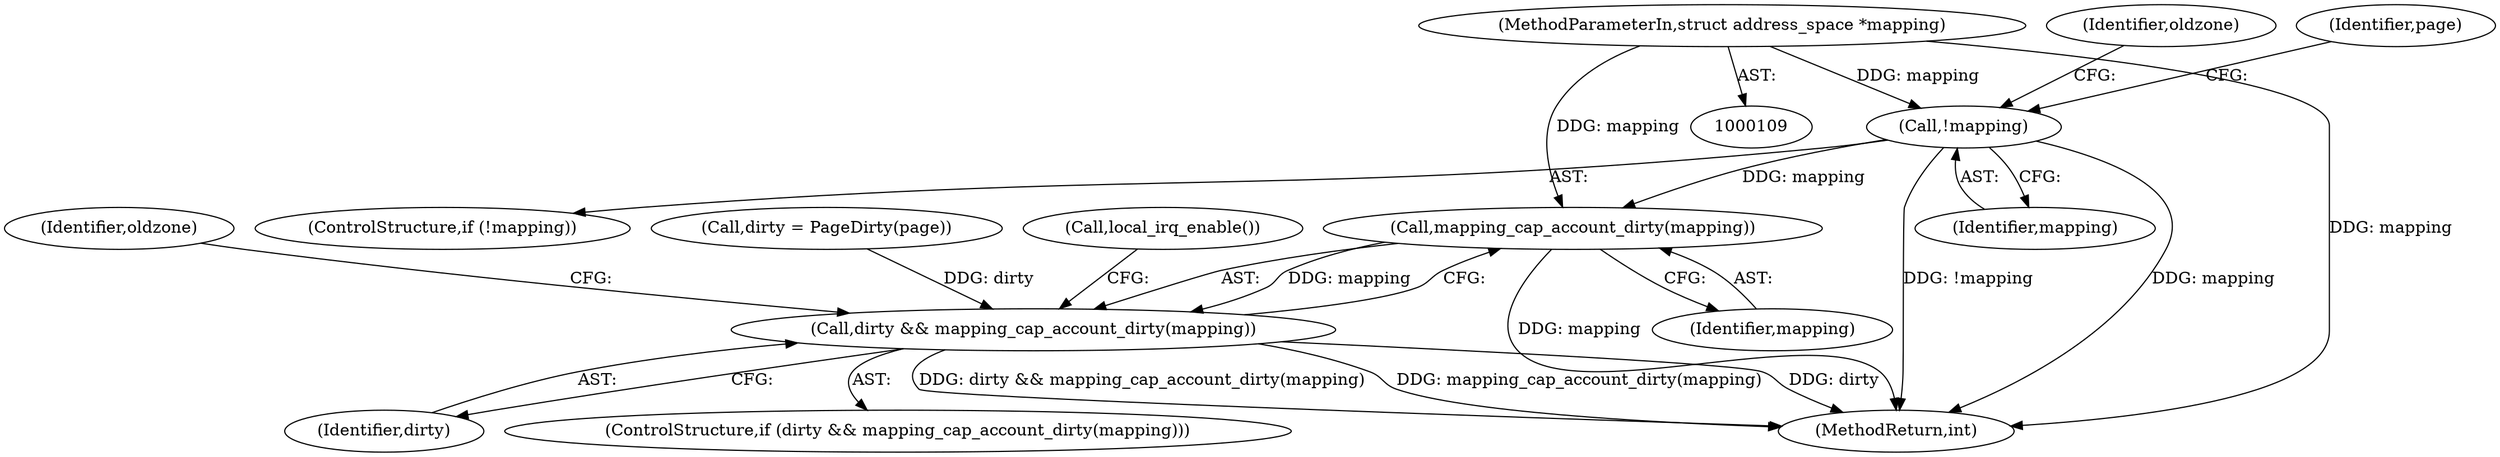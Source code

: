 digraph "0_linux_42cb14b110a5698ccf26ce59c4441722605a3743_0@pointer" {
"1000339" [label="(Call,mapping_cap_account_dirty(mapping))"];
"1000128" [label="(Call,!mapping)"];
"1000110" [label="(MethodParameterIn,struct address_space *mapping)"];
"1000337" [label="(Call,dirty && mapping_cap_account_dirty(mapping))"];
"1000134" [label="(Identifier,page)"];
"1000343" [label="(Identifier,oldzone)"];
"1000287" [label="(Call,dirty = PageDirty(page))"];
"1000340" [label="(Identifier,mapping)"];
"1000338" [label="(Identifier,dirty)"];
"1000336" [label="(ControlStructure,if (dirty && mapping_cap_account_dirty(mapping)))"];
"1000337" [label="(Call,dirty && mapping_cap_account_dirty(mapping))"];
"1000351" [label="(MethodReturn,int)"];
"1000128" [label="(Call,!mapping)"];
"1000348" [label="(Call,local_irq_enable())"];
"1000110" [label="(MethodParameterIn,struct address_space *mapping)"];
"1000339" [label="(Call,mapping_cap_account_dirty(mapping))"];
"1000129" [label="(Identifier,mapping)"];
"1000127" [label="(ControlStructure,if (!mapping))"];
"1000165" [label="(Identifier,oldzone)"];
"1000339" -> "1000337"  [label="AST: "];
"1000339" -> "1000340"  [label="CFG: "];
"1000340" -> "1000339"  [label="AST: "];
"1000337" -> "1000339"  [label="CFG: "];
"1000339" -> "1000351"  [label="DDG: mapping"];
"1000339" -> "1000337"  [label="DDG: mapping"];
"1000128" -> "1000339"  [label="DDG: mapping"];
"1000110" -> "1000339"  [label="DDG: mapping"];
"1000128" -> "1000127"  [label="AST: "];
"1000128" -> "1000129"  [label="CFG: "];
"1000129" -> "1000128"  [label="AST: "];
"1000134" -> "1000128"  [label="CFG: "];
"1000165" -> "1000128"  [label="CFG: "];
"1000128" -> "1000351"  [label="DDG: mapping"];
"1000128" -> "1000351"  [label="DDG: !mapping"];
"1000110" -> "1000128"  [label="DDG: mapping"];
"1000110" -> "1000109"  [label="AST: "];
"1000110" -> "1000351"  [label="DDG: mapping"];
"1000337" -> "1000336"  [label="AST: "];
"1000337" -> "1000338"  [label="CFG: "];
"1000338" -> "1000337"  [label="AST: "];
"1000343" -> "1000337"  [label="CFG: "];
"1000348" -> "1000337"  [label="CFG: "];
"1000337" -> "1000351"  [label="DDG: mapping_cap_account_dirty(mapping)"];
"1000337" -> "1000351"  [label="DDG: dirty"];
"1000337" -> "1000351"  [label="DDG: dirty && mapping_cap_account_dirty(mapping)"];
"1000287" -> "1000337"  [label="DDG: dirty"];
}
